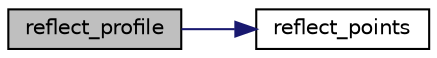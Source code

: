 digraph "reflect_profile"
{
 // LATEX_PDF_SIZE
  edge [fontname="Helvetica",fontsize="10",labelfontname="Helvetica",labelfontsize="10"];
  node [fontname="Helvetica",fontsize="10",shape=record];
  rankdir="LR";
  Node1 [label="reflect_profile",height=0.2,width=0.4,color="black", fillcolor="grey75", style="filled", fontcolor="black",tooltip=" "];
  Node1 -> Node2 [color="midnightblue",fontsize="10",style="solid",fontname="Helvetica"];
  Node2 [label="reflect_points",height=0.2,width=0.4,color="black", fillcolor="white", style="filled",URL="$d7/d5f/system_8_c.html#a685e86f3b4b43e535993aba6f6eb0c91",tooltip=" "];
}
